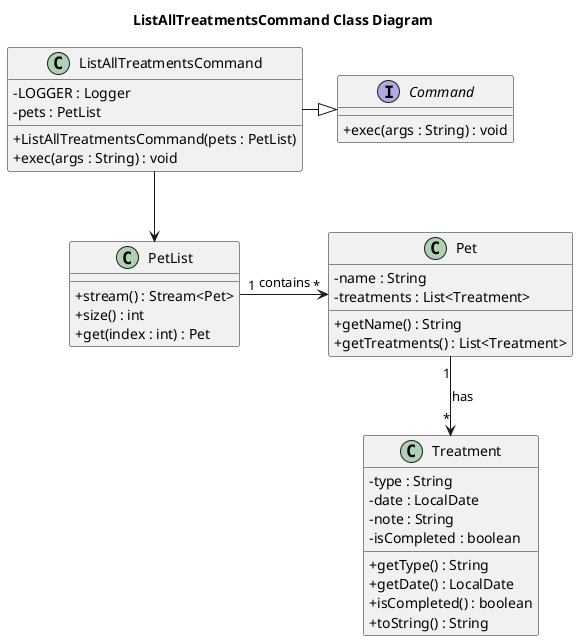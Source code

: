@startuml
skinparam classAttributeIconSize 0
title ListAllTreatmentsCommand Class Diagram

' =====================
' Classes
' =====================

interface Command {
    + exec(args : String) : void
}

class ListAllTreatmentsCommand {
    - LOGGER : Logger
    - pets : PetList
    + ListAllTreatmentsCommand(pets : PetList)
    + exec(args : String) : void
}

class PetList {
    + stream() : Stream<Pet>
    + size() : int
    + get(index : int) : Pet
}

class Pet {
    - name : String
    - treatments : List<Treatment>
    + getName() : String
    + getTreatments() : List<Treatment>
}

class Treatment {
    - type : String
    - date : LocalDate
    - note : String
    - isCompleted : boolean
    + getType() : String
    + getDate() : LocalDate
    + isCompleted() : boolean
    + toString() : String
}

' =====================
' Relationships
' =====================

ListAllTreatmentsCommand -|> Command
ListAllTreatmentsCommand --> PetList
PetList "1" -> "*" Pet : contains
Pet "1" --> "*" Treatment : has
@enduml